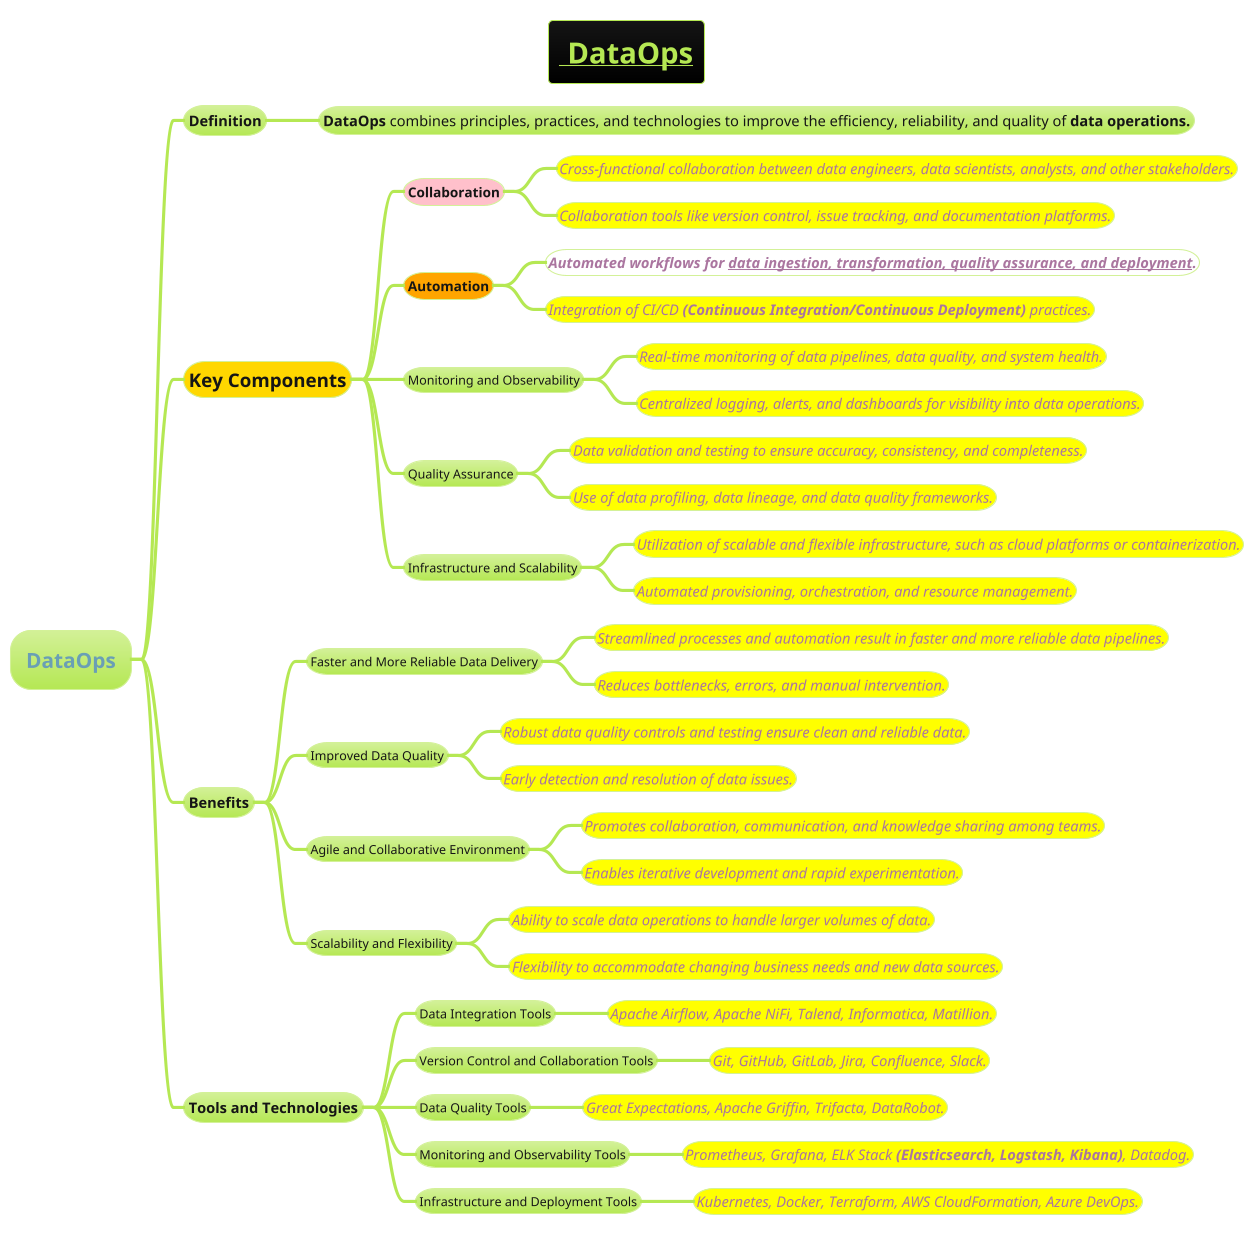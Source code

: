 @startmindmap
title =__ DataOps__
!theme hacker

* =DataOps
** Definition
*** <size:14>**DataOps** combines principles, practices, and technologies to improve the efficiency, reliability, and quality of **data operations.**
**[#gold] =Key Components
***[#pink] ===Collaboration
****[#yellow] ====<size:14>Cross-functional collaboration between data engineers, data scientists, analysts, and other stakeholders.
****[#yellow] ====<size:14>Collaboration tools like version control, issue tracking, and documentation platforms.
***[#orange] ===Automation
****[#white] ====<size:14>**Automated workflows for __data ingestion, transformation, quality assurance, and deployment__.**
****[#yellow] ====<size:14>Integration of CI/CD **(Continuous Integration/Continuous Deployment)** practices.
*** Monitoring and Observability
****[#yellow] ====<size:14>Real-time monitoring of data pipelines, data quality, and system health.
****[#yellow] ====<size:14>Centralized logging, alerts, and dashboards for visibility into data operations.
*** Quality Assurance
****[#yellow] ====<size:14>Data validation and testing to ensure accuracy, consistency, and completeness.
****[#yellow] ====<size:14>Use of data profiling, data lineage, and data quality frameworks.
*** Infrastructure and Scalability
****[#yellow] ====<size:14>Utilization of scalable and flexible infrastructure, such as cloud platforms or containerization.
****[#yellow] ====<size:14>Automated provisioning, orchestration, and resource management.
** Benefits
*** Faster and More Reliable Data Delivery
****[#yellow] ====<size:14>Streamlined processes and automation result in faster and more reliable data pipelines.
****[#yellow] ====<size:14>Reduces bottlenecks, errors, and manual intervention.
*** Improved Data Quality
****[#yellow] ====<size:14>Robust data quality controls and testing ensure clean and reliable data.
****[#yellow] ====<size:14>Early detection and resolution of data issues.
*** Agile and Collaborative Environment
****[#yellow] ====<size:14>Promotes collaboration, communication, and knowledge sharing among teams.
****[#yellow] ====<size:14>Enables iterative development and rapid experimentation.
*** Scalability and Flexibility
****[#yellow] ====<size:14>Ability to scale data operations to handle larger volumes of data.
****[#yellow] ====<size:14>Flexibility to accommodate changing business needs and new data sources.
** Tools and Technologies
*** Data Integration Tools
****[#yellow] ====<size:14>Apache Airflow, Apache NiFi, Talend, Informatica, Matillion.
*** Version Control and Collaboration Tools
****[#yellow] ====<size:14>Git, GitHub, GitLab, Jira, Confluence, Slack.
*** Data Quality Tools
****[#yellow] ====<size:14>Great Expectations, Apache Griffin, Trifacta, DataRobot.
*** Monitoring and Observability Tools
****[#yellow] ====<size:14>Prometheus, Grafana, ELK Stack **(Elasticsearch, Logstash, Kibana)**, Datadog.
*** Infrastructure and Deployment Tools
****[#yellow] ====<size:14>Kubernetes, Docker, Terraform, AWS CloudFormation, Azure DevOps.
@endmindmap
